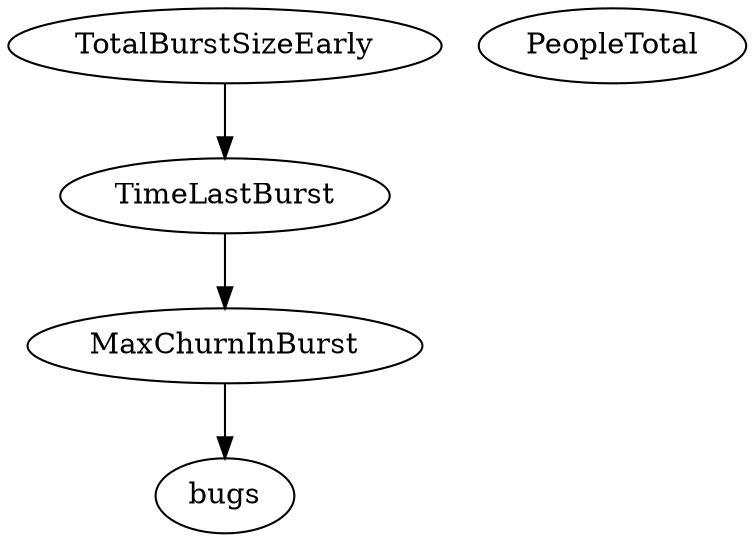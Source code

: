 digraph {
   TimeLastBurst;
   PeopleTotal;
   bugs;
   MaxChurnInBurst;
   TotalBurstSizeEarly;
   TimeLastBurst -> MaxChurnInBurst;
   MaxChurnInBurst -> bugs;
   TotalBurstSizeEarly -> TimeLastBurst;
}
